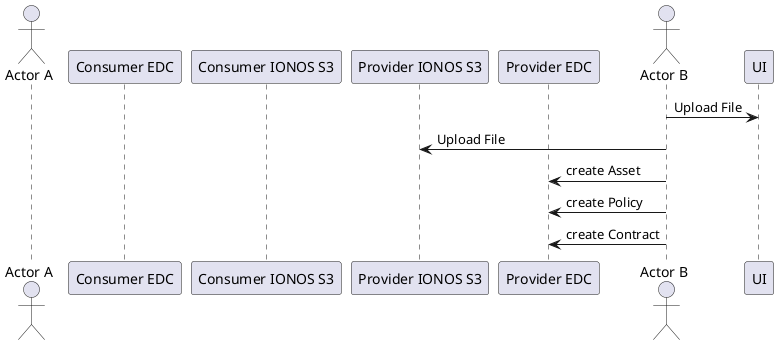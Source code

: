 @startuml edc-possible-x-catalog-integration

actor "Actor A" as ActorA
participant "Consumer EDC" as ConsumerEDC
participant "Consumer IONOS S3" as ConsumerIONOSS3
participant "Provider IONOS S3" as ProviderIONOSS3
participant "Provider EDC" as ProviderEDC
actor "Actor B" as ActorB

ActorB -> UI : Upload File
ActorB -> ProviderIONOSS3 : Upload File
ActorB -> ProviderEDC : create Asset
ActorB -> ProviderEDC : create Policy
ActorB -> ProviderEDC : create Contract

@enduml
